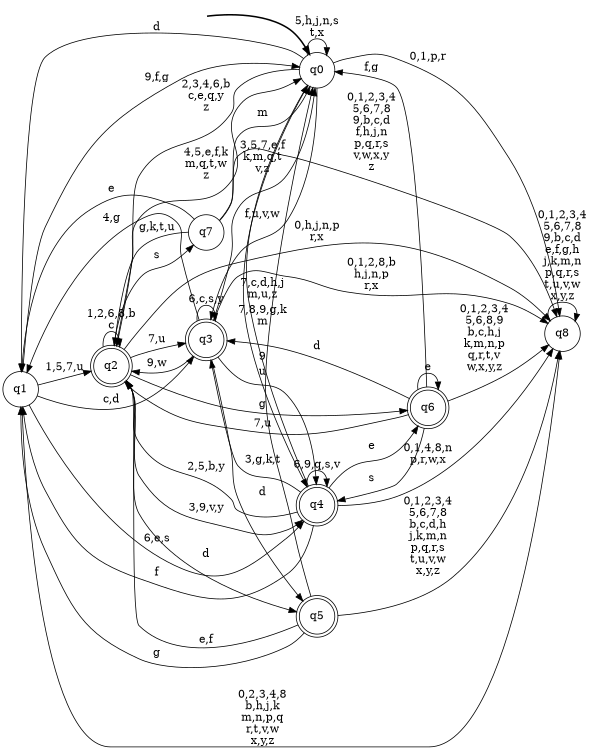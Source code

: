 digraph BlueStar {
__start0 [style = invis, shape = none, label = "", width = 0, height = 0];

rankdir=LR;
size="8,5";

s0 [style="filled", color="black", fillcolor="white" shape="circle", label="q0"];
s1 [style="filled", color="black", fillcolor="white" shape="circle", label="q1"];
s2 [style="rounded,filled", color="black", fillcolor="white" shape="doublecircle", label="q2"];
s3 [style="rounded,filled", color="black", fillcolor="white" shape="doublecircle", label="q3"];
s4 [style="rounded,filled", color="black", fillcolor="white" shape="doublecircle", label="q4"];
s5 [style="rounded,filled", color="black", fillcolor="white" shape="doublecircle", label="q5"];
s6 [style="rounded,filled", color="black", fillcolor="white" shape="doublecircle", label="q6"];
s7 [style="filled", color="black", fillcolor="white" shape="circle", label="q7"];
s8 [style="filled", color="black", fillcolor="white" shape="circle", label="q8"];
subgraph cluster_main { 
	graph [pad=".75", ranksep="0.15", nodesep="0.15"];
	 style=invis; 
	__start0 -> s0 [penwidth=2];
}
s0 -> s0 [label="5,h,j,n,s\nt,x"];
s0 -> s1 [label="d"];
s0 -> s2 [label="2,3,4,6,b\nc,e,q,y\nz"];
s0 -> s3 [label="f,u,v,w"];
s0 -> s4 [label="7,8,9,g,k\nm"];
s0 -> s8 [label="0,1,p,r"];
s1 -> s0 [label="9,f,g"];
s1 -> s2 [label="1,5,7,u"];
s1 -> s3 [label="c,d"];
s1 -> s4 [label="6,e,s"];
s1 -> s8 [label="0,2,3,4,8\nb,h,j,k\nm,n,p,q\nr,t,v,w\nx,y,z"];
s2 -> s0 [label="4,5,e,f,k\nm,q,t,w\nz"];
s2 -> s2 [label="1,2,6,8,b\nc"];
s2 -> s3 [label="7,u"];
s2 -> s4 [label="3,9,v,y"];
s2 -> s5 [label="d"];
s2 -> s6 [label="g"];
s2 -> s7 [label="s"];
s2 -> s8 [label="0,h,j,n,p\nr,x"];
s3 -> s0 [label="3,5,7,e,f\nk,m,q,t\nv,z"];
s3 -> s1 [label="4,g"];
s3 -> s2 [label="9,w"];
s3 -> s3 [label="6,c,s,y"];
s3 -> s4 [label="u"];
s3 -> s5 [label="d"];
s3 -> s8 [label="0,1,2,8,b\nh,j,n,p\nr,x"];
s4 -> s0 [label="7,c,d,h,j\nm,u,z"];
s4 -> s1 [label="f"];
s4 -> s2 [label="2,5,b,y"];
s4 -> s3 [label="3,g,k,t"];
s4 -> s4 [label="6,9,q,s,v"];
s4 -> s6 [label="e"];
s4 -> s8 [label="0,1,4,8,n\np,r,w,x"];
s5 -> s0 [label="9"];
s5 -> s1 [label="g"];
s5 -> s2 [label="e,f"];
s5 -> s8 [label="0,1,2,3,4\n5,6,7,8\nb,c,d,h\nj,k,m,n\np,q,r,s\nt,u,v,w\nx,y,z"];
s6 -> s0 [label="f,g"];
s6 -> s2 [label="7,u"];
s6 -> s3 [label="d"];
s6 -> s4 [label="s"];
s6 -> s6 [label="e"];
s6 -> s8 [label="0,1,2,3,4\n5,6,8,9\nb,c,h,j\nk,m,n,p\nq,r,t,v\nw,x,y,z"];
s7 -> s0 [label="m"];
s7 -> s1 [label="e"];
s7 -> s2 [label="g,k,t,u"];
s7 -> s8 [label="0,1,2,3,4\n5,6,7,8\n9,b,c,d\nf,h,j,n\np,q,r,s\nv,w,x,y\nz"];
s8 -> s8 [label="0,1,2,3,4\n5,6,7,8\n9,b,c,d\ne,f,g,h\nj,k,m,n\np,q,r,s\nt,u,v,w\nx,y,z"];

}